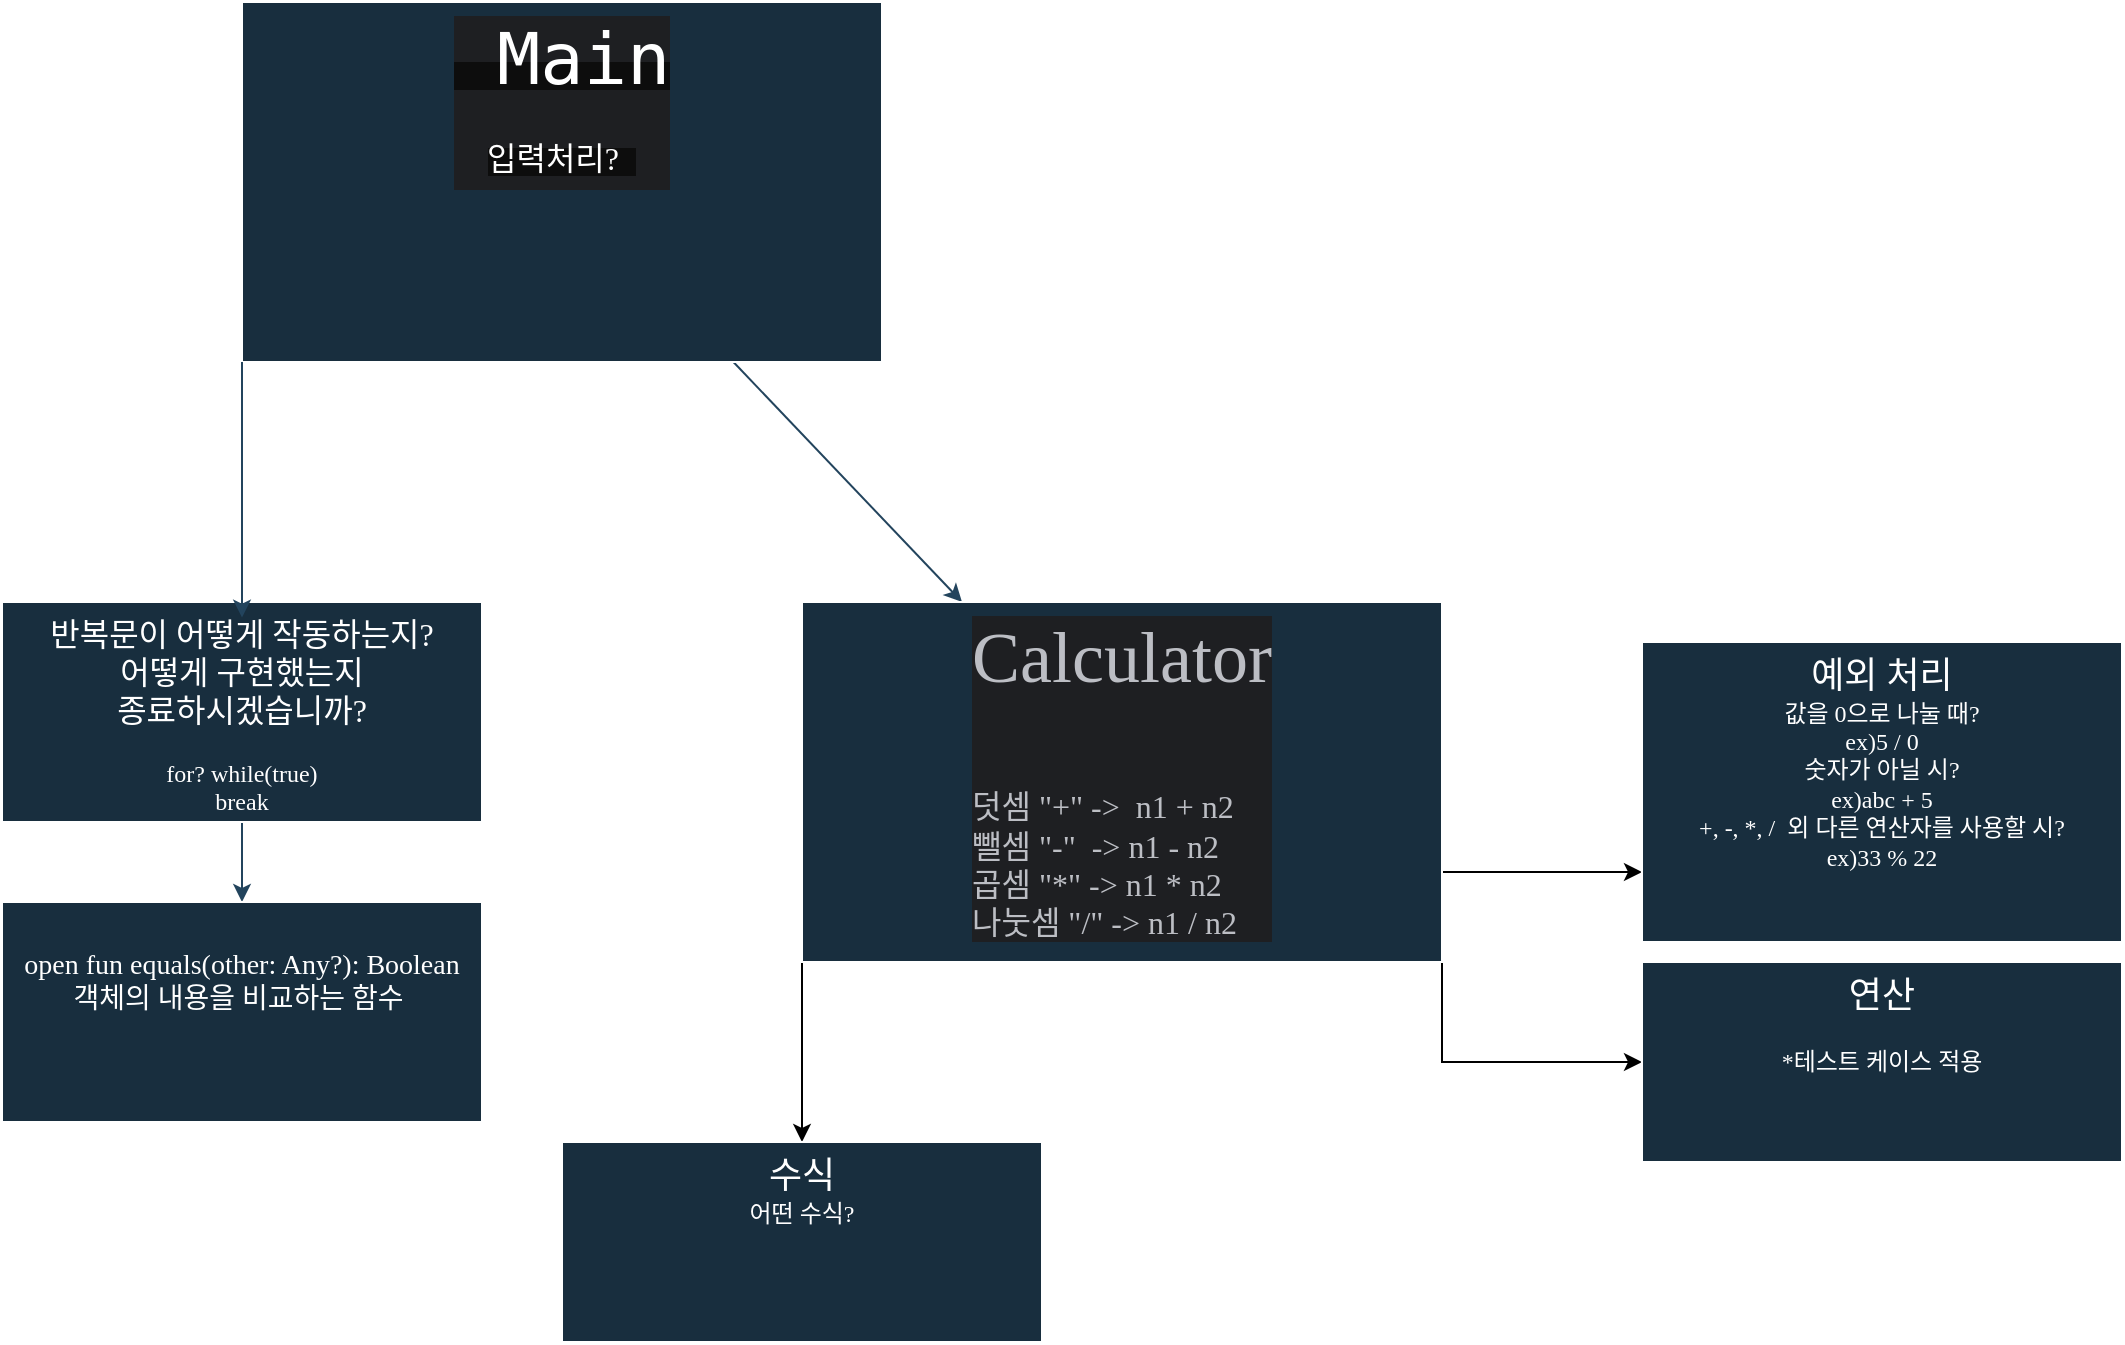 <mxfile version="24.3.0" type="github">
  <diagram id="C5RBs43oDa-KdzZeNtuy" name="Page-1">
    <mxGraphModel dx="980" dy="1954" grid="1" gridSize="10" guides="1" tooltips="1" connect="1" arrows="1" fold="1" page="1" pageScale="1" pageWidth="827" pageHeight="1169" math="0" shadow="0">
      <root>
        <mxCell id="WIyWlLk6GJQsqaUBKTNV-0" />
        <mxCell id="WIyWlLk6GJQsqaUBKTNV-1" parent="WIyWlLk6GJQsqaUBKTNV-0" />
        <mxCell id="qd3GRjW1oIhmHpay5RaV-17" style="edgeStyle=none;rounded=0;orthogonalLoop=1;jettySize=auto;html=1;entryX=0.25;entryY=0;entryDx=0;entryDy=0;strokeColor=#23445D;" parent="WIyWlLk6GJQsqaUBKTNV-1" source="qd3GRjW1oIhmHpay5RaV-0" target="qd3GRjW1oIhmHpay5RaV-8" edge="1">
          <mxGeometry relative="1" as="geometry" />
        </mxCell>
        <mxCell id="qd3GRjW1oIhmHpay5RaV-0" value="&lt;div style=&quot;background-color:#1e1f22;color:#bcbec4&quot;&gt;&lt;div style=&quot;&quot;&gt;&lt;span style=&quot;color: rgb(255, 255, 255); text-align: left; white-space: pre; background-color: rgb(13, 13, 13);&quot;&gt;&lt;font style=&quot;font-size: 36px;&quot;&gt;&lt;font face=&quot;Söhne Mono, Monaco, Andale Mono, Ubuntu Mono, monospace&quot;&gt; Main&lt;/font&gt;&lt;/font&gt;&lt;/span&gt;&lt;/div&gt;&lt;div style=&quot;&quot;&gt;&lt;span style=&quot;color: rgb(255, 255, 255); text-align: left; white-space: pre; background-color: rgb(13, 13, 13);&quot;&gt;&lt;font style=&quot;&quot;&gt;&lt;font style=&quot;&quot; face=&quot;Comic Sans MS&quot;&gt;&lt;font size=&quot;3&quot;&gt;입력처리?&lt;/font&gt;&lt;span style=&quot;font-size: 36px;&quot;&gt; &lt;/span&gt;&lt;/font&gt;&lt;/font&gt;&lt;/span&gt;&lt;br&gt;&lt;/div&gt;&lt;/div&gt;" style="whiteSpace=wrap;html=1;fillColor=#182E3E;strokeColor=#FFFFFF;align=center;labelBackgroundColor=none;fontColor=#FFFFFF;fontFamily=Comic Sans MS;verticalAlign=top;strokeWidth=1;" parent="WIyWlLk6GJQsqaUBKTNV-1" vertex="1">
          <mxGeometry x="190" y="-30" width="320" height="180" as="geometry" />
        </mxCell>
        <mxCell id="I7dTVVT0m7KKIBodXtAH-0" style="edgeStyle=orthogonalEdgeStyle;rounded=0;orthogonalLoop=1;jettySize=auto;html=1;exitX=0;exitY=1;exitDx=0;exitDy=0;" parent="WIyWlLk6GJQsqaUBKTNV-1" source="qd3GRjW1oIhmHpay5RaV-8" edge="1">
          <mxGeometry relative="1" as="geometry">
            <mxPoint x="470" y="540" as="targetPoint" />
          </mxGeometry>
        </mxCell>
        <mxCell id="I7dTVVT0m7KKIBodXtAH-4" style="edgeStyle=orthogonalEdgeStyle;rounded=0;orthogonalLoop=1;jettySize=auto;html=1;exitX=1;exitY=0.75;exitDx=0;exitDy=0;" parent="WIyWlLk6GJQsqaUBKTNV-1" source="qd3GRjW1oIhmHpay5RaV-8" edge="1">
          <mxGeometry relative="1" as="geometry">
            <mxPoint x="890" y="405" as="targetPoint" />
          </mxGeometry>
        </mxCell>
        <mxCell id="I7dTVVT0m7KKIBodXtAH-7" style="edgeStyle=orthogonalEdgeStyle;rounded=0;orthogonalLoop=1;jettySize=auto;html=1;exitX=1;exitY=1;exitDx=0;exitDy=0;" parent="WIyWlLk6GJQsqaUBKTNV-1" source="qd3GRjW1oIhmHpay5RaV-8" target="I7dTVVT0m7KKIBodXtAH-2" edge="1">
          <mxGeometry relative="1" as="geometry" />
        </mxCell>
        <mxCell id="qd3GRjW1oIhmHpay5RaV-8" value="&lt;div style=&quot;background-color:#1e1f22;color:#bcbec4&quot;&gt;&lt;div style=&quot;&quot;&gt;&lt;font style=&quot;font-size: 36px;&quot;&gt;Calculator&lt;/font&gt;&lt;/div&gt;&lt;div style=&quot;&quot;&gt;&lt;font style=&quot;font-size: 36px;&quot;&gt;&lt;br&gt;&lt;/font&gt;&lt;/div&gt;&lt;div style=&quot;text-align: left;&quot;&gt;&lt;font size=&quot;3&quot;&gt;덧셈 &quot;+&quot; -&amp;gt;&amp;nbsp; n1 + n2&lt;/font&gt;&lt;/div&gt;&lt;div style=&quot;text-align: left;&quot;&gt;&lt;font size=&quot;3&quot;&gt;뺄셈 &quot;-&quot;&amp;nbsp; -&amp;gt; n1 - n2&lt;/font&gt;&lt;/div&gt;&lt;div style=&quot;text-align: left;&quot;&gt;&lt;font size=&quot;3&quot;&gt;곱셈 &quot;*&quot; -&amp;gt; n1 * n2&lt;/font&gt;&lt;/div&gt;&lt;div style=&quot;text-align: left;&quot;&gt;&lt;font size=&quot;3&quot;&gt;나눗셈 &quot;/&quot; -&amp;gt; n1 / n2&lt;/font&gt;&lt;/div&gt;&lt;/div&gt;" style="whiteSpace=wrap;html=1;fillColor=#182E3E;strokeColor=#FFFFFF;align=center;labelBackgroundColor=none;fontColor=#FFFFFF;fontFamily=Comic Sans MS;verticalAlign=top;strokeWidth=1;" parent="WIyWlLk6GJQsqaUBKTNV-1" vertex="1">
          <mxGeometry x="470" y="270" width="320" height="180" as="geometry" />
        </mxCell>
        <mxCell id="qd3GRjW1oIhmHpay5RaV-18" style="edgeStyle=none;rounded=0;orthogonalLoop=1;jettySize=auto;html=1;exitX=0.5;exitY=1;exitDx=0;exitDy=0;entryX=0.5;entryY=0;entryDx=0;entryDy=0;strokeColor=#23445D;fontFamily=Comic Sans MS;" parent="WIyWlLk6GJQsqaUBKTNV-1" source="qd3GRjW1oIhmHpay5RaV-9" target="qd3GRjW1oIhmHpay5RaV-10" edge="1">
          <mxGeometry relative="1" as="geometry" />
        </mxCell>
        <mxCell id="qd3GRjW1oIhmHpay5RaV-9" value="&lt;div&gt;&lt;span style=&quot;font-size: medium; background-color: initial;&quot;&gt;반복문이 어떻게 작동하는지?&lt;/span&gt;&lt;br&gt;&lt;/div&gt;&lt;div&gt;&lt;span style=&quot;font-size: medium; background-color: initial;&quot;&gt;어떻게 구현했는지&lt;/span&gt;&lt;/div&gt;&lt;div&gt;&lt;font size=&quot;3&quot;&gt;종료하시겠습니까?&lt;/font&gt;&lt;/div&gt;&lt;div&gt;&lt;br&gt;&lt;/div&gt;&lt;div&gt;for? while(true)&lt;/div&gt;&lt;div&gt;&lt;span style=&quot;background-color: initial;&quot;&gt;break&lt;/span&gt;&lt;br&gt;&lt;/div&gt;" style="whiteSpace=wrap;html=1;fillColor=#182E3E;strokeColor=#FFFFFF;align=center;labelBackgroundColor=none;fontColor=#FFFFFF;fontFamily=Comic Sans MS;verticalAlign=top;strokeWidth=1;" parent="WIyWlLk6GJQsqaUBKTNV-1" vertex="1">
          <mxGeometry x="70" y="270" width="240" height="110" as="geometry" />
        </mxCell>
        <mxCell id="qd3GRjW1oIhmHpay5RaV-10" value="&lt;div&gt;&lt;font style=&quot;font-size: 14px;&quot;&gt;&lt;br&gt;&lt;/font&gt;&lt;/div&gt;&lt;div&gt;&lt;font style=&quot;font-size: 14px;&quot;&gt;open fun equals(other: Any?): Boolean&lt;/font&gt;&lt;br&gt;&lt;/div&gt;&lt;div&gt;&lt;font style=&quot;font-size: 14px;&quot;&gt;객체의 내용을 비교하는 함수&amp;nbsp;&lt;/font&gt;&lt;/div&gt;" style="whiteSpace=wrap;html=1;fillColor=#182E3E;strokeColor=#FFFFFF;align=center;labelBackgroundColor=none;fontColor=#FFFFFF;fontFamily=Comic Sans MS;verticalAlign=top;strokeWidth=1;" parent="WIyWlLk6GJQsqaUBKTNV-1" vertex="1">
          <mxGeometry x="70" y="420" width="240" height="110" as="geometry" />
        </mxCell>
        <mxCell id="qd3GRjW1oIhmHpay5RaV-12" style="edgeStyle=none;rounded=0;orthogonalLoop=1;jettySize=auto;html=1;exitX=1;exitY=1;exitDx=0;exitDy=0;strokeColor=#23445D;fontFamily=Comic Sans MS;" parent="WIyWlLk6GJQsqaUBKTNV-1" source="qd3GRjW1oIhmHpay5RaV-10" target="qd3GRjW1oIhmHpay5RaV-10" edge="1">
          <mxGeometry relative="1" as="geometry" />
        </mxCell>
        <mxCell id="qd3GRjW1oIhmHpay5RaV-13" style="edgeStyle=none;rounded=0;orthogonalLoop=1;jettySize=auto;html=1;exitX=0.5;exitY=1;exitDx=0;exitDy=0;strokeColor=#23445D;fontFamily=Comic Sans MS;" parent="WIyWlLk6GJQsqaUBKTNV-1" source="qd3GRjW1oIhmHpay5RaV-10" target="qd3GRjW1oIhmHpay5RaV-10" edge="1">
          <mxGeometry relative="1" as="geometry" />
        </mxCell>
        <mxCell id="qd3GRjW1oIhmHpay5RaV-19" style="edgeStyle=none;rounded=0;orthogonalLoop=1;jettySize=auto;html=1;exitX=0;exitY=1;exitDx=0;exitDy=0;entryX=0.5;entryY=0.071;entryDx=0;entryDy=0;entryPerimeter=0;strokeColor=#23445D;fontFamily=Comic Sans MS;" parent="WIyWlLk6GJQsqaUBKTNV-1" source="qd3GRjW1oIhmHpay5RaV-0" target="qd3GRjW1oIhmHpay5RaV-9" edge="1">
          <mxGeometry relative="1" as="geometry" />
        </mxCell>
        <mxCell id="I7dTVVT0m7KKIBodXtAH-1" value="&lt;font style=&quot;font-size: 18px;&quot;&gt;수식&lt;/font&gt;&lt;div&gt;어떤 수식?&lt;/div&gt;" style="whiteSpace=wrap;html=1;fillColor=#182E3E;strokeColor=#FFFFFF;align=center;labelBackgroundColor=none;fontColor=#FFFFFF;fontFamily=Comic Sans MS;verticalAlign=top;strokeWidth=1;" parent="WIyWlLk6GJQsqaUBKTNV-1" vertex="1">
          <mxGeometry x="350" y="540" width="240" height="100" as="geometry" />
        </mxCell>
        <mxCell id="I7dTVVT0m7KKIBodXtAH-2" value="&lt;div&gt;&lt;font style=&quot;font-size: 18px;&quot;&gt;연&lt;/font&gt;&lt;font style=&quot;font-size: 18px;&quot;&gt;산&lt;/font&gt;&lt;/div&gt;&lt;div&gt;&lt;span style=&quot;background-color: initial;&quot;&gt;&amp;nbsp;&lt;/span&gt;&lt;/div&gt;&lt;div&gt;&lt;font style=&quot;font-size: 12px;&quot;&gt;*테스트 케이스 적용&lt;/font&gt;&lt;/div&gt;&lt;div&gt;&lt;br&gt;&lt;/div&gt;" style="whiteSpace=wrap;html=1;fillColor=#182E3E;strokeColor=#FFFFFF;align=center;labelBackgroundColor=none;fontColor=#FFFFFF;fontFamily=Comic Sans MS;verticalAlign=top;strokeWidth=1;" parent="WIyWlLk6GJQsqaUBKTNV-1" vertex="1">
          <mxGeometry x="890" y="450" width="240" height="100" as="geometry" />
        </mxCell>
        <mxCell id="I7dTVVT0m7KKIBodXtAH-6" value="&lt;font style=&quot;font-size: 18px;&quot;&gt;예외 처리&lt;/font&gt;&lt;div&gt;&lt;font style=&quot;font-size: 12px;&quot;&gt;값을 0으로 나눌 때?&lt;/font&gt;&lt;/div&gt;&lt;div&gt;&lt;font style=&quot;font-size: 12px;&quot;&gt;ex)5 / 0&lt;/font&gt;&lt;/div&gt;&lt;div&gt;숫자가 아닐 시?&lt;/div&gt;&lt;div&gt;ex)abc + 5&lt;/div&gt;&lt;div&gt;&lt;div&gt;+, -, *, /&amp;nbsp;&lt;span style=&quot;background-color: initial;&quot;&gt;&amp;nbsp;외 다른 연산자를 사용할 시?&lt;/span&gt;&lt;/div&gt;&lt;div&gt;&lt;span style=&quot;background-color: initial;&quot;&gt;ex)33 % 22&lt;/span&gt;&lt;/div&gt;&lt;/div&gt;&lt;div&gt;&lt;font style=&quot;font-size: 12px;&quot;&gt;&lt;br&gt;&lt;/font&gt;&lt;/div&gt;" style="whiteSpace=wrap;html=1;fillColor=#182E3E;strokeColor=#FFFFFF;align=center;labelBackgroundColor=none;fontColor=#FFFFFF;fontFamily=Comic Sans MS;verticalAlign=top;strokeWidth=1;" parent="WIyWlLk6GJQsqaUBKTNV-1" vertex="1">
          <mxGeometry x="890" y="290" width="240" height="150" as="geometry" />
        </mxCell>
      </root>
    </mxGraphModel>
  </diagram>
</mxfile>
